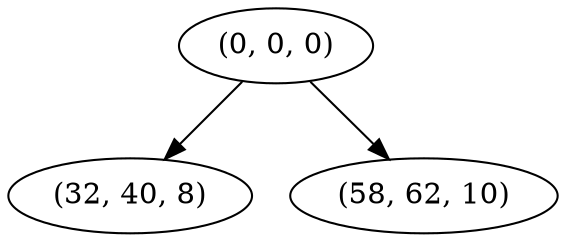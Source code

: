 digraph tree {
    "(0, 0, 0)";
    "(32, 40, 8)";
    "(58, 62, 10)";
    "(0, 0, 0)" -> "(32, 40, 8)";
    "(0, 0, 0)" -> "(58, 62, 10)";
}
